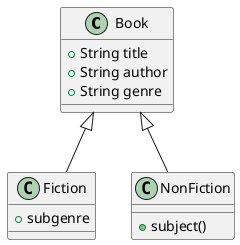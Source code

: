 @startuml skinparam groupInheritance 1

class Book {
    +String title
    +String author
    +String genre
}
class Fiction {
    +subgenre
}
class NonFiction {
    +subject()
}

Book <|-- Fiction
Book <|-- NonFiction

@enduml